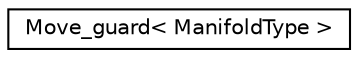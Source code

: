digraph "Graphical Class Hierarchy"
{
 // LATEX_PDF_SIZE
  edge [fontname="Helvetica",fontsize="10",labelfontname="Helvetica",labelfontsize="10"];
  node [fontname="Helvetica",fontsize="10",shape=record];
  rankdir="LR";
  Node0 [label="Move_guard\< ManifoldType \>",height=0.2,width=0.4,color="black", fillcolor="white", style="filled",URL="$class_move__guard.html",tooltip=" "];
}
